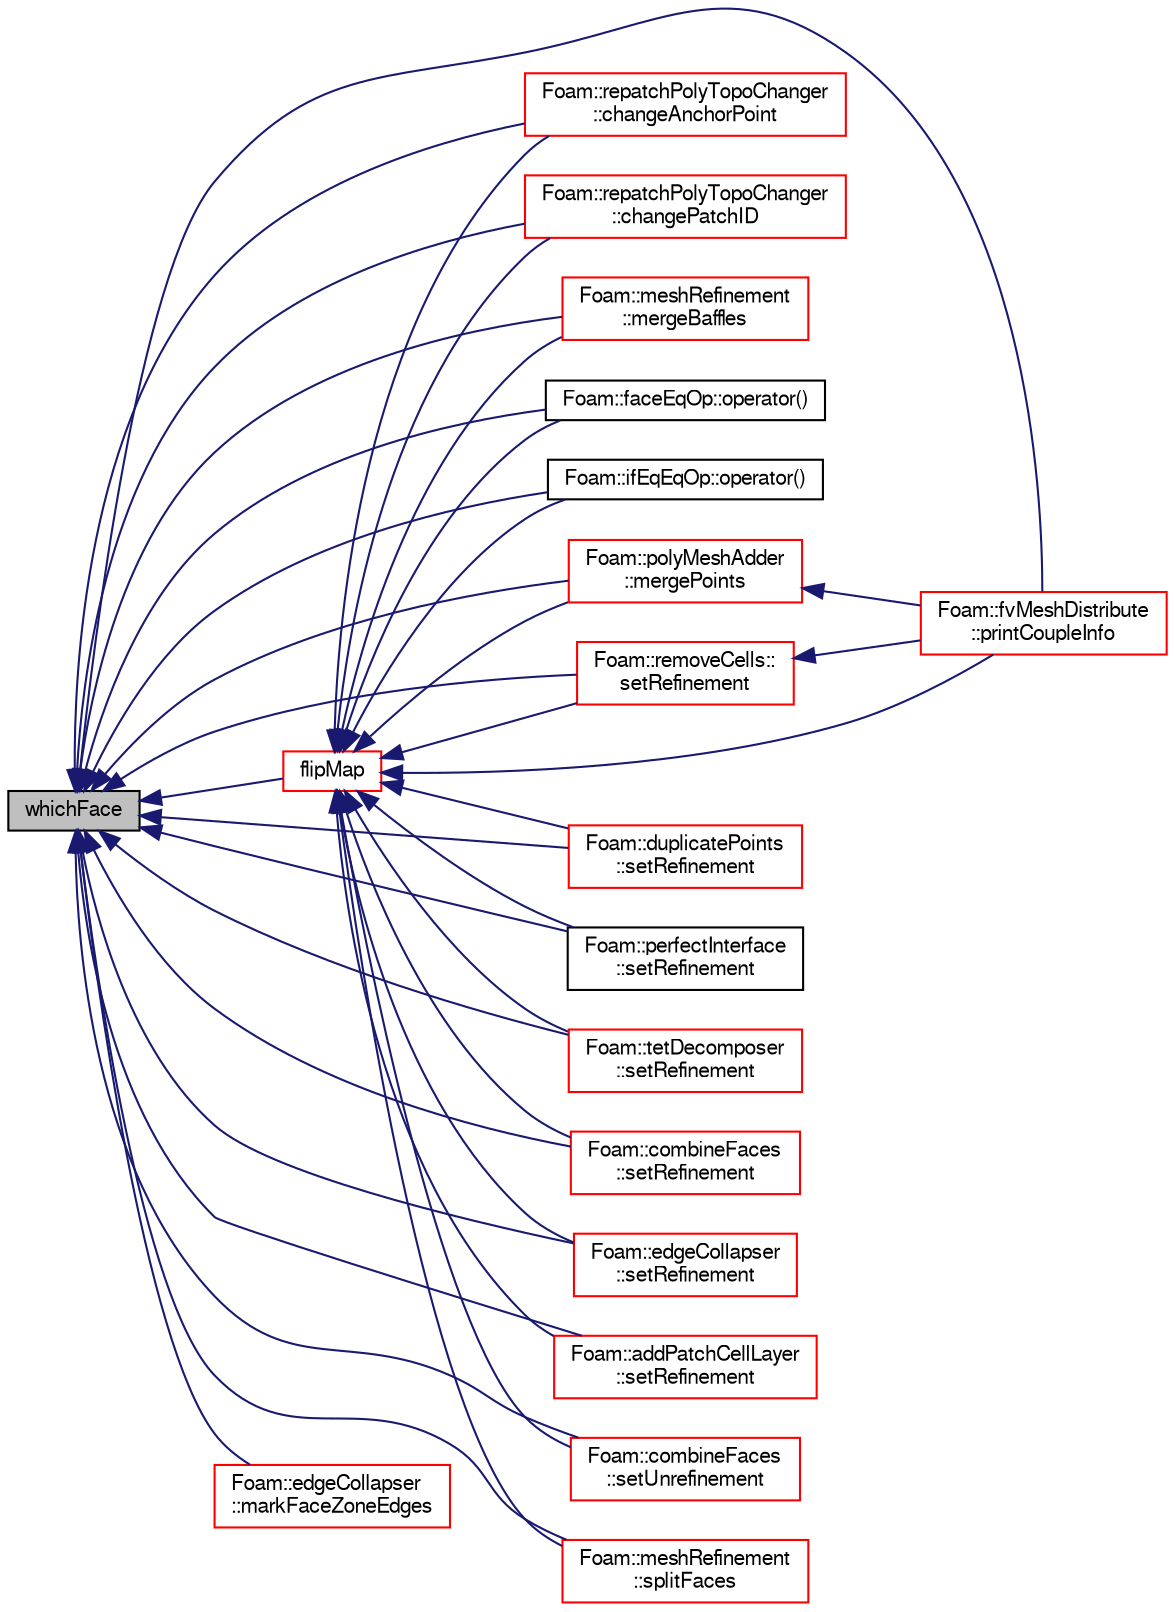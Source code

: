 digraph "whichFace"
{
  bgcolor="transparent";
  edge [fontname="FreeSans",fontsize="10",labelfontname="FreeSans",labelfontsize="10"];
  node [fontname="FreeSans",fontsize="10",shape=record];
  rankdir="LR";
  Node1711 [label="whichFace",height=0.2,width=0.4,color="black", fillcolor="grey75", style="filled", fontcolor="black"];
  Node1711 -> Node1712 [dir="back",color="midnightblue",fontsize="10",style="solid",fontname="FreeSans"];
  Node1712 [label="Foam::repatchPolyTopoChanger\l::changeAnchorPoint",height=0.2,width=0.4,color="red",URL="$a21738.html#a085eccc1946391439db822d350f1702e",tooltip="Change anchor point (zero&#39;th point of face) for a boundary face. "];
  Node1711 -> Node1714 [dir="back",color="midnightblue",fontsize="10",style="solid",fontname="FreeSans"];
  Node1714 [label="Foam::repatchPolyTopoChanger\l::changePatchID",height=0.2,width=0.4,color="red",URL="$a21738.html#a0e422d65d38d06483bef5c596b607eb2",tooltip="Change patch ID for a boundary face. Note: patchID should be in new. "];
  Node1711 -> Node1722 [dir="back",color="midnightblue",fontsize="10",style="solid",fontname="FreeSans"];
  Node1722 [label="flipMap",height=0.2,width=0.4,color="red",URL="$a27510.html#a03ecd61e4e943657de29efcacd488b19",tooltip="Return face flip map. "];
  Node1722 -> Node1712 [dir="back",color="midnightblue",fontsize="10",style="solid",fontname="FreeSans"];
  Node1722 -> Node1714 [dir="back",color="midnightblue",fontsize="10",style="solid",fontname="FreeSans"];
  Node1722 -> Node1748 [dir="back",color="midnightblue",fontsize="10",style="solid",fontname="FreeSans"];
  Node1748 [label="Foam::meshRefinement\l::mergeBaffles",height=0.2,width=0.4,color="red",URL="$a24662.html#aa959f1ef1377d3a4eaac5ff099280e50",tooltip="Merge baffles. Gets pairs of faces. "];
  Node1722 -> Node1753 [dir="back",color="midnightblue",fontsize="10",style="solid",fontname="FreeSans"];
  Node1753 [label="Foam::polyMeshAdder\l::mergePoints",height=0.2,width=0.4,color="red",URL="$a21594.html#a4a56041144898b62dd90a030e2143d1a",tooltip="Helper: Merge points. "];
  Node1753 -> Node1754 [dir="back",color="midnightblue",fontsize="10",style="solid",fontname="FreeSans"];
  Node1754 [label="Foam::fvMeshDistribute\l::printCoupleInfo",height=0.2,width=0.4,color="red",URL="$a21454.html#a0b2e9e5ba94679bbc5d807ecf02687e2",tooltip="Print some info on coupling data. "];
  Node1722 -> Node1764 [dir="back",color="midnightblue",fontsize="10",style="solid",fontname="FreeSans"];
  Node1764 [label="Foam::faceEqOp::operator()",height=0.2,width=0.4,color="black",URL="$a21718.html#a2bca5855a51bffee2f0fe2aacc4aba10"];
  Node1722 -> Node1765 [dir="back",color="midnightblue",fontsize="10",style="solid",fontname="FreeSans"];
  Node1765 [label="Foam::ifEqEqOp::operator()",height=0.2,width=0.4,color="black",URL="$a21650.html#a11b523ea721588ff21a031254c7eb98b"];
  Node1722 -> Node1754 [dir="back",color="midnightblue",fontsize="10",style="solid",fontname="FreeSans"];
  Node1722 -> Node1766 [dir="back",color="midnightblue",fontsize="10",style="solid",fontname="FreeSans"];
  Node1766 [label="Foam::removeCells::\lsetRefinement",height=0.2,width=0.4,color="red",URL="$a21698.html#a1fa7db25391bd44913e7d03a77e2c45b",tooltip="Play commands into polyTopoChange to remove cells. "];
  Node1766 -> Node1754 [dir="back",color="midnightblue",fontsize="10",style="solid",fontname="FreeSans"];
  Node1722 -> Node1774 [dir="back",color="midnightblue",fontsize="10",style="solid",fontname="FreeSans"];
  Node1774 [label="Foam::duplicatePoints\l::setRefinement",height=0.2,width=0.4,color="red",URL="$a21638.html#a159a54964aa4001ff24e9fb05834750a",tooltip="Play commands into polyTopoChange to duplicate points. Gets. "];
  Node1722 -> Node1778 [dir="back",color="midnightblue",fontsize="10",style="solid",fontname="FreeSans"];
  Node1778 [label="Foam::perfectInterface\l::setRefinement",height=0.2,width=0.4,color="black",URL="$a21586.html#a7253b581bef08b26159ea0e738a8883a",tooltip="Insert the layer addition/removal instructions. "];
  Node1722 -> Node1779 [dir="back",color="midnightblue",fontsize="10",style="solid",fontname="FreeSans"];
  Node1779 [label="Foam::tetDecomposer\l::setRefinement",height=0.2,width=0.4,color="red",URL="$a21726.html#aeb1123afb6f39d7eb332698e53fc5610",tooltip="Insert all changes into meshMod to convert the polyMesh into. "];
  Node1722 -> Node1782 [dir="back",color="midnightblue",fontsize="10",style="solid",fontname="FreeSans"];
  Node1782 [label="Foam::combineFaces\l::setRefinement",height=0.2,width=0.4,color="red",URL="$a21634.html#a67d2bb0d6cac2b27ae250df417ef6942",tooltip="Play commands into polyTopoChange to combine faces. Gets. "];
  Node1722 -> Node1787 [dir="back",color="midnightblue",fontsize="10",style="solid",fontname="FreeSans"];
  Node1787 [label="Foam::edgeCollapser\l::setRefinement",height=0.2,width=0.4,color="red",URL="$a21642.html#a788f5a11a20efd0f4a6a8ab78be4efeb",tooltip="Play commands into polyTopoChange to create mesh. "];
  Node1722 -> Node1789 [dir="back",color="midnightblue",fontsize="10",style="solid",fontname="FreeSans"];
  Node1789 [label="Foam::addPatchCellLayer\l::setRefinement",height=0.2,width=0.4,color="red",URL="$a21626.html#a9488cb0518f21b76444c508cc9658d64",tooltip="Play commands into polyTopoChange to create layers on top. "];
  Node1722 -> Node1799 [dir="back",color="midnightblue",fontsize="10",style="solid",fontname="FreeSans"];
  Node1799 [label="Foam::combineFaces\l::setUnrefinement",height=0.2,width=0.4,color="red",URL="$a21634.html#a5e5e6cc1f97c15b7bffabbda6a33b863",tooltip="Play commands into polyTopoChange to reinsert original faces. "];
  Node1722 -> Node1801 [dir="back",color="midnightblue",fontsize="10",style="solid",fontname="FreeSans"];
  Node1801 [label="Foam::meshRefinement\l::splitFaces",height=0.2,width=0.4,color="red",URL="$a24662.html#adc2ba2409d333b615b019f154aa236ea",tooltip="Split faces into two. "];
  Node1711 -> Node1802 [dir="back",color="midnightblue",fontsize="10",style="solid",fontname="FreeSans"];
  Node1802 [label="Foam::edgeCollapser\l::markFaceZoneEdges",height=0.2,width=0.4,color="red",URL="$a21642.html#a594c5cf69d26318aad10cda77036b4f6",tooltip="Marks edges in the faceZone indirectPatchFaces for collapse. "];
  Node1711 -> Node1748 [dir="back",color="midnightblue",fontsize="10",style="solid",fontname="FreeSans"];
  Node1711 -> Node1753 [dir="back",color="midnightblue",fontsize="10",style="solid",fontname="FreeSans"];
  Node1711 -> Node1764 [dir="back",color="midnightblue",fontsize="10",style="solid",fontname="FreeSans"];
  Node1711 -> Node1765 [dir="back",color="midnightblue",fontsize="10",style="solid",fontname="FreeSans"];
  Node1711 -> Node1754 [dir="back",color="midnightblue",fontsize="10",style="solid",fontname="FreeSans"];
  Node1711 -> Node1766 [dir="back",color="midnightblue",fontsize="10",style="solid",fontname="FreeSans"];
  Node1711 -> Node1774 [dir="back",color="midnightblue",fontsize="10",style="solid",fontname="FreeSans"];
  Node1711 -> Node1778 [dir="back",color="midnightblue",fontsize="10",style="solid",fontname="FreeSans"];
  Node1711 -> Node1779 [dir="back",color="midnightblue",fontsize="10",style="solid",fontname="FreeSans"];
  Node1711 -> Node1782 [dir="back",color="midnightblue",fontsize="10",style="solid",fontname="FreeSans"];
  Node1711 -> Node1787 [dir="back",color="midnightblue",fontsize="10",style="solid",fontname="FreeSans"];
  Node1711 -> Node1789 [dir="back",color="midnightblue",fontsize="10",style="solid",fontname="FreeSans"];
  Node1711 -> Node1799 [dir="back",color="midnightblue",fontsize="10",style="solid",fontname="FreeSans"];
  Node1711 -> Node1801 [dir="back",color="midnightblue",fontsize="10",style="solid",fontname="FreeSans"];
}

